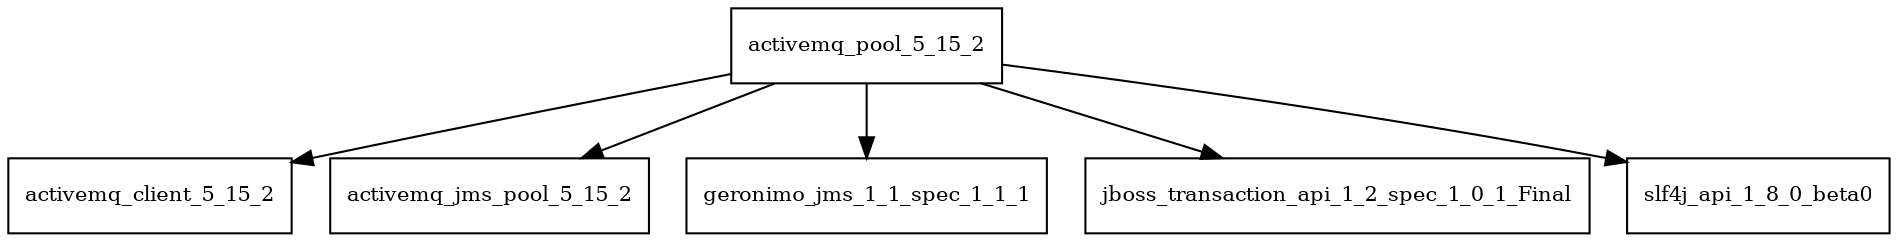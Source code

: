 digraph activemq_pool_5_15_2_dependencies {
  node [shape = box, fontsize=10.0];
  activemq_pool_5_15_2 -> activemq_client_5_15_2;
  activemq_pool_5_15_2 -> activemq_jms_pool_5_15_2;
  activemq_pool_5_15_2 -> geronimo_jms_1_1_spec_1_1_1;
  activemq_pool_5_15_2 -> jboss_transaction_api_1_2_spec_1_0_1_Final;
  activemq_pool_5_15_2 -> slf4j_api_1_8_0_beta0;
}
